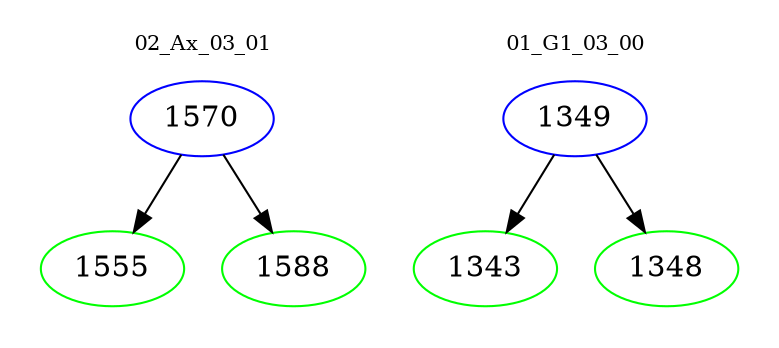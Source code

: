 digraph{
subgraph cluster_0 {
color = white
label = "02_Ax_03_01";
fontsize=10;
T0_1570 [label="1570", color="blue"]
T0_1570 -> T0_1555 [color="black"]
T0_1555 [label="1555", color="green"]
T0_1570 -> T0_1588 [color="black"]
T0_1588 [label="1588", color="green"]
}
subgraph cluster_1 {
color = white
label = "01_G1_03_00";
fontsize=10;
T1_1349 [label="1349", color="blue"]
T1_1349 -> T1_1343 [color="black"]
T1_1343 [label="1343", color="green"]
T1_1349 -> T1_1348 [color="black"]
T1_1348 [label="1348", color="green"]
}
}
